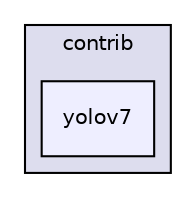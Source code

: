 digraph "/build/FastDeploy/fastdeploy/vision/detection/contrib/yolov7" {
  compound=true
  node [ fontsize="10", fontname="Helvetica"];
  edge [ labelfontsize="10", labelfontname="Helvetica"];
  subgraph clusterdir_ba3dba1dccf97f3da1e49516e41dc82f {
    graph [ bgcolor="#ddddee", pencolor="black", label="contrib" fontname="Helvetica", fontsize="10", URL="dir_ba3dba1dccf97f3da1e49516e41dc82f.html"]
  dir_3d796a88234a0b17be06dba4ef368b66 [shape=box, label="yolov7", style="filled", fillcolor="#eeeeff", pencolor="black", URL="dir_3d796a88234a0b17be06dba4ef368b66.html"];
  }
}
